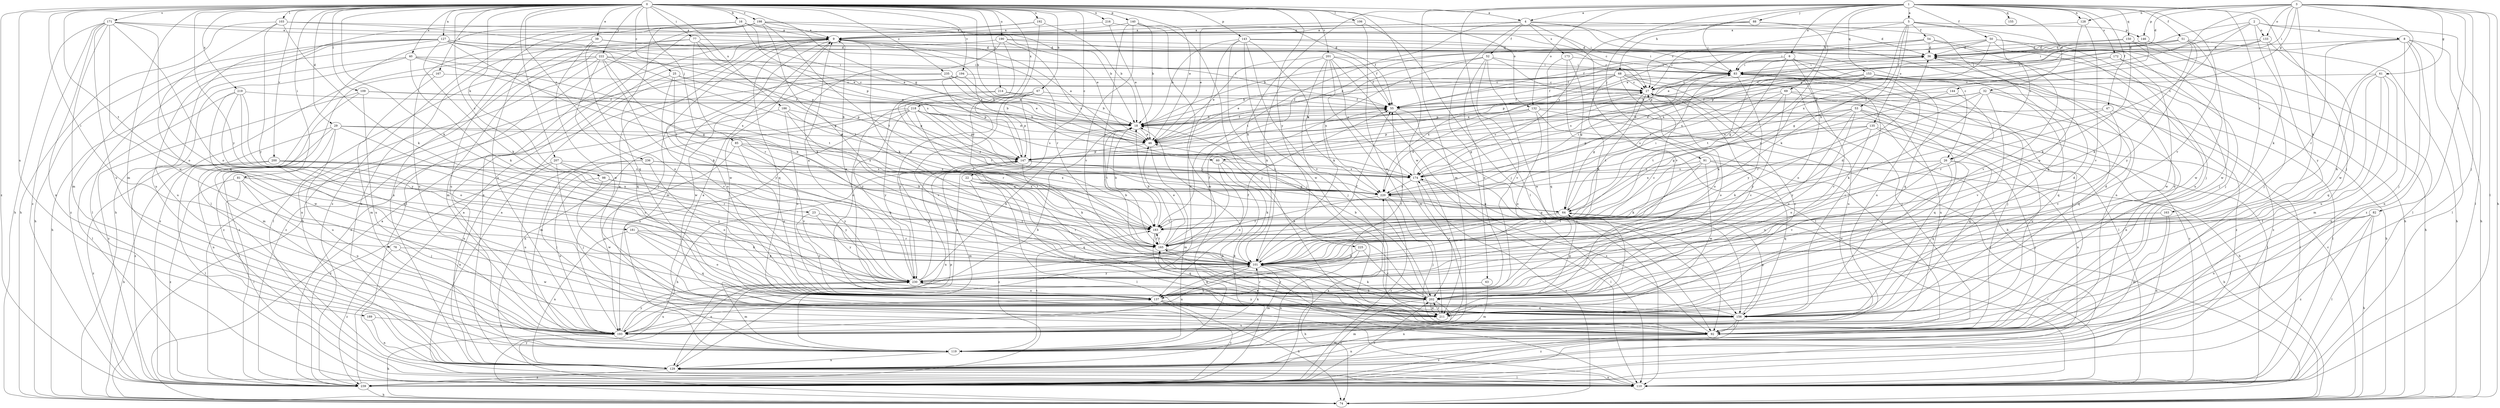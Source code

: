 strict digraph  {
0;
1;
2;
3;
4;
5;
6;
8;
9;
16;
18;
22;
23;
25;
26;
27;
29;
32;
36;
39;
40;
46;
47;
50;
51;
52;
53;
54;
55;
60;
61;
63;
64;
67;
68;
69;
74;
76;
77;
81;
82;
83;
85;
88;
91;
92;
98;
101;
103;
106;
109;
110;
119;
127;
128;
129;
132;
133;
135;
137;
140;
143;
144;
146;
147;
150;
153;
155;
156;
163;
165;
167;
171;
172;
173;
174;
181;
183;
186;
189;
190;
192;
193;
194;
198;
200;
201;
202;
207;
211;
214;
216;
218;
219;
220;
222;
225;
230;
235;
236;
239;
0 -> 4  [label=a];
0 -> 16  [label=b];
0 -> 18  [label=b];
0 -> 22  [label=c];
0 -> 23  [label=c];
0 -> 25  [label=c];
0 -> 29  [label=d];
0 -> 39  [label=e];
0 -> 40  [label=e];
0 -> 46  [label=e];
0 -> 60  [label=g];
0 -> 67  [label=h];
0 -> 76  [label=i];
0 -> 77  [label=i];
0 -> 81  [label=i];
0 -> 85  [label=j];
0 -> 98  [label=k];
0 -> 101  [label=k];
0 -> 103  [label=l];
0 -> 106  [label=l];
0 -> 109  [label=l];
0 -> 119  [label=m];
0 -> 127  [label=n];
0 -> 132  [label=o];
0 -> 140  [label=p];
0 -> 143  [label=p];
0 -> 167  [label=s];
0 -> 171  [label=s];
0 -> 181  [label=t];
0 -> 186  [label=u];
0 -> 189  [label=u];
0 -> 190  [label=u];
0 -> 192  [label=u];
0 -> 194  [label=v];
0 -> 198  [label=v];
0 -> 200  [label=v];
0 -> 201  [label=v];
0 -> 207  [label=w];
0 -> 211  [label=w];
0 -> 214  [label=x];
0 -> 216  [label=x];
0 -> 218  [label=x];
0 -> 219  [label=x];
0 -> 222  [label=y];
0 -> 225  [label=y];
0 -> 230  [label=y];
0 -> 235  [label=z];
0 -> 236  [label=z];
0 -> 239  [label=z];
1 -> 4  [label=a];
1 -> 5  [label=a];
1 -> 6  [label=a];
1 -> 32  [label=d];
1 -> 47  [label=f];
1 -> 50  [label=f];
1 -> 51  [label=f];
1 -> 68  [label=h];
1 -> 69  [label=h];
1 -> 88  [label=j];
1 -> 91  [label=j];
1 -> 92  [label=j];
1 -> 101  [label=k];
1 -> 110  [label=l];
1 -> 119  [label=m];
1 -> 128  [label=n];
1 -> 132  [label=o];
1 -> 150  [label=q];
1 -> 153  [label=q];
1 -> 155  [label=q];
1 -> 163  [label=r];
1 -> 172  [label=s];
1 -> 202  [label=v];
2 -> 8  [label=a];
2 -> 26  [label=c];
2 -> 46  [label=e];
2 -> 101  [label=k];
2 -> 110  [label=l];
2 -> 133  [label=o];
2 -> 220  [label=x];
3 -> 36  [label=d];
3 -> 60  [label=g];
3 -> 61  [label=g];
3 -> 74  [label=h];
3 -> 82  [label=i];
3 -> 83  [label=i];
3 -> 92  [label=j];
3 -> 101  [label=k];
3 -> 110  [label=l];
3 -> 128  [label=n];
3 -> 133  [label=o];
3 -> 144  [label=p];
3 -> 146  [label=p];
3 -> 165  [label=r];
4 -> 9  [label=a];
4 -> 26  [label=c];
4 -> 36  [label=d];
4 -> 46  [label=e];
4 -> 52  [label=f];
4 -> 63  [label=g];
4 -> 129  [label=n];
4 -> 173  [label=s];
4 -> 183  [label=t];
4 -> 202  [label=v];
5 -> 9  [label=a];
5 -> 26  [label=c];
5 -> 27  [label=c];
5 -> 53  [label=f];
5 -> 54  [label=f];
5 -> 92  [label=j];
5 -> 101  [label=k];
5 -> 135  [label=o];
5 -> 146  [label=p];
6 -> 55  [label=f];
6 -> 64  [label=g];
6 -> 83  [label=i];
6 -> 137  [label=o];
6 -> 156  [label=q];
6 -> 183  [label=t];
6 -> 193  [label=u];
8 -> 27  [label=c];
8 -> 36  [label=d];
8 -> 74  [label=h];
8 -> 92  [label=j];
8 -> 110  [label=l];
8 -> 129  [label=n];
8 -> 165  [label=r];
8 -> 239  [label=z];
9 -> 36  [label=d];
9 -> 74  [label=h];
9 -> 92  [label=j];
9 -> 101  [label=k];
9 -> 119  [label=m];
9 -> 156  [label=q];
9 -> 165  [label=r];
9 -> 211  [label=w];
16 -> 9  [label=a];
16 -> 27  [label=c];
16 -> 46  [label=e];
16 -> 74  [label=h];
16 -> 110  [label=l];
16 -> 147  [label=p];
16 -> 156  [label=q];
18 -> 46  [label=e];
18 -> 55  [label=f];
18 -> 183  [label=t];
22 -> 92  [label=j];
22 -> 110  [label=l];
22 -> 156  [label=q];
22 -> 202  [label=v];
22 -> 220  [label=x];
22 -> 239  [label=z];
23 -> 137  [label=o];
23 -> 165  [label=r];
23 -> 183  [label=t];
23 -> 230  [label=y];
25 -> 27  [label=c];
25 -> 147  [label=p];
25 -> 202  [label=v];
25 -> 230  [label=y];
25 -> 239  [label=z];
26 -> 92  [label=j];
26 -> 137  [label=o];
26 -> 156  [label=q];
26 -> 174  [label=s];
26 -> 202  [label=v];
26 -> 211  [label=w];
26 -> 220  [label=x];
27 -> 55  [label=f];
27 -> 64  [label=g];
27 -> 137  [label=o];
27 -> 183  [label=t];
29 -> 46  [label=e];
29 -> 110  [label=l];
29 -> 129  [label=n];
29 -> 137  [label=o];
29 -> 193  [label=u];
29 -> 220  [label=x];
29 -> 239  [label=z];
32 -> 46  [label=e];
32 -> 55  [label=f];
32 -> 101  [label=k];
32 -> 110  [label=l];
32 -> 156  [label=q];
32 -> 165  [label=r];
32 -> 202  [label=v];
36 -> 83  [label=i];
36 -> 147  [label=p];
39 -> 36  [label=d];
39 -> 55  [label=f];
39 -> 137  [label=o];
39 -> 193  [label=u];
39 -> 211  [label=w];
40 -> 64  [label=g];
40 -> 74  [label=h];
40 -> 83  [label=i];
40 -> 101  [label=k];
40 -> 193  [label=u];
40 -> 220  [label=x];
46 -> 9  [label=a];
46 -> 119  [label=m];
46 -> 147  [label=p];
47 -> 18  [label=b];
47 -> 110  [label=l];
47 -> 183  [label=t];
47 -> 202  [label=v];
50 -> 18  [label=b];
50 -> 36  [label=d];
50 -> 74  [label=h];
50 -> 83  [label=i];
50 -> 92  [label=j];
50 -> 193  [label=u];
50 -> 220  [label=x];
51 -> 18  [label=b];
51 -> 36  [label=d];
51 -> 46  [label=e];
51 -> 74  [label=h];
51 -> 101  [label=k];
51 -> 211  [label=w];
51 -> 230  [label=y];
52 -> 74  [label=h];
52 -> 83  [label=i];
52 -> 101  [label=k];
52 -> 137  [label=o];
52 -> 202  [label=v];
52 -> 211  [label=w];
52 -> 230  [label=y];
53 -> 18  [label=b];
53 -> 64  [label=g];
53 -> 110  [label=l];
53 -> 137  [label=o];
53 -> 156  [label=q];
53 -> 174  [label=s];
53 -> 193  [label=u];
53 -> 230  [label=y];
54 -> 27  [label=c];
54 -> 36  [label=d];
54 -> 46  [label=e];
54 -> 92  [label=j];
54 -> 147  [label=p];
54 -> 202  [label=v];
55 -> 18  [label=b];
55 -> 27  [label=c];
55 -> 92  [label=j];
55 -> 156  [label=q];
60 -> 101  [label=k];
60 -> 137  [label=o];
60 -> 174  [label=s];
60 -> 239  [label=z];
61 -> 27  [label=c];
61 -> 101  [label=k];
61 -> 119  [label=m];
61 -> 129  [label=n];
61 -> 156  [label=q];
61 -> 193  [label=u];
63 -> 119  [label=m];
63 -> 137  [label=o];
64 -> 83  [label=i];
64 -> 110  [label=l];
64 -> 183  [label=t];
67 -> 55  [label=f];
67 -> 129  [label=n];
67 -> 137  [label=o];
67 -> 147  [label=p];
67 -> 202  [label=v];
67 -> 230  [label=y];
68 -> 18  [label=b];
68 -> 27  [label=c];
68 -> 46  [label=e];
68 -> 55  [label=f];
68 -> 92  [label=j];
68 -> 101  [label=k];
68 -> 110  [label=l];
68 -> 137  [label=o];
68 -> 193  [label=u];
68 -> 220  [label=x];
69 -> 55  [label=f];
69 -> 129  [label=n];
69 -> 174  [label=s];
69 -> 183  [label=t];
69 -> 193  [label=u];
69 -> 230  [label=y];
74 -> 9  [label=a];
74 -> 27  [label=c];
74 -> 174  [label=s];
74 -> 230  [label=y];
76 -> 101  [label=k];
76 -> 211  [label=w];
76 -> 239  [label=z];
77 -> 36  [label=d];
77 -> 101  [label=k];
77 -> 129  [label=n];
77 -> 174  [label=s];
77 -> 183  [label=t];
77 -> 193  [label=u];
81 -> 92  [label=j];
81 -> 110  [label=l];
81 -> 193  [label=u];
81 -> 220  [label=x];
81 -> 239  [label=z];
82 -> 74  [label=h];
82 -> 92  [label=j];
82 -> 110  [label=l];
82 -> 183  [label=t];
82 -> 193  [label=u];
82 -> 239  [label=z];
83 -> 27  [label=c];
83 -> 92  [label=j];
83 -> 174  [label=s];
83 -> 202  [label=v];
83 -> 230  [label=y];
83 -> 239  [label=z];
85 -> 137  [label=o];
85 -> 147  [label=p];
85 -> 183  [label=t];
85 -> 193  [label=u];
85 -> 202  [label=v];
88 -> 9  [label=a];
88 -> 83  [label=i];
88 -> 156  [label=q];
88 -> 165  [label=r];
88 -> 174  [label=s];
91 -> 74  [label=h];
91 -> 101  [label=k];
91 -> 156  [label=q];
91 -> 174  [label=s];
91 -> 211  [label=w];
91 -> 230  [label=y];
92 -> 83  [label=i];
92 -> 119  [label=m];
92 -> 129  [label=n];
92 -> 165  [label=r];
92 -> 174  [label=s];
92 -> 239  [label=z];
98 -> 193  [label=u];
98 -> 211  [label=w];
98 -> 220  [label=x];
98 -> 230  [label=y];
101 -> 18  [label=b];
101 -> 27  [label=c];
101 -> 36  [label=d];
101 -> 55  [label=f];
101 -> 74  [label=h];
101 -> 119  [label=m];
101 -> 193  [label=u];
101 -> 230  [label=y];
103 -> 9  [label=a];
103 -> 46  [label=e];
103 -> 74  [label=h];
103 -> 101  [label=k];
103 -> 137  [label=o];
103 -> 230  [label=y];
106 -> 9  [label=a];
106 -> 92  [label=j];
106 -> 211  [label=w];
109 -> 18  [label=b];
109 -> 55  [label=f];
109 -> 119  [label=m];
109 -> 193  [label=u];
109 -> 239  [label=z];
110 -> 9  [label=a];
110 -> 18  [label=b];
110 -> 27  [label=c];
110 -> 129  [label=n];
119 -> 9  [label=a];
119 -> 129  [label=n];
119 -> 183  [label=t];
127 -> 27  [label=c];
127 -> 36  [label=d];
127 -> 64  [label=g];
127 -> 74  [label=h];
127 -> 101  [label=k];
127 -> 110  [label=l];
127 -> 147  [label=p];
127 -> 183  [label=t];
127 -> 193  [label=u];
127 -> 239  [label=z];
128 -> 9  [label=a];
128 -> 137  [label=o];
128 -> 202  [label=v];
129 -> 110  [label=l];
129 -> 147  [label=p];
129 -> 239  [label=z];
132 -> 18  [label=b];
132 -> 74  [label=h];
132 -> 92  [label=j];
132 -> 137  [label=o];
132 -> 147  [label=p];
132 -> 220  [label=x];
132 -> 239  [label=z];
133 -> 36  [label=d];
133 -> 83  [label=i];
133 -> 147  [label=p];
133 -> 211  [label=w];
133 -> 230  [label=y];
135 -> 46  [label=e];
135 -> 101  [label=k];
135 -> 129  [label=n];
135 -> 137  [label=o];
135 -> 147  [label=p];
135 -> 156  [label=q];
137 -> 55  [label=f];
137 -> 74  [label=h];
137 -> 101  [label=k];
137 -> 156  [label=q];
137 -> 193  [label=u];
137 -> 239  [label=z];
140 -> 9  [label=a];
140 -> 18  [label=b];
140 -> 92  [label=j];
140 -> 119  [label=m];
140 -> 165  [label=r];
140 -> 202  [label=v];
143 -> 18  [label=b];
143 -> 36  [label=d];
143 -> 83  [label=i];
143 -> 92  [label=j];
143 -> 193  [label=u];
143 -> 202  [label=v];
143 -> 211  [label=w];
143 -> 220  [label=x];
144 -> 55  [label=f];
144 -> 165  [label=r];
144 -> 220  [label=x];
146 -> 36  [label=d];
146 -> 64  [label=g];
146 -> 92  [label=j];
147 -> 9  [label=a];
147 -> 64  [label=g];
147 -> 74  [label=h];
147 -> 101  [label=k];
147 -> 119  [label=m];
147 -> 129  [label=n];
147 -> 174  [label=s];
150 -> 36  [label=d];
150 -> 55  [label=f];
150 -> 101  [label=k];
150 -> 110  [label=l];
150 -> 211  [label=w];
153 -> 18  [label=b];
153 -> 27  [label=c];
153 -> 74  [label=h];
153 -> 101  [label=k];
153 -> 147  [label=p];
153 -> 156  [label=q];
153 -> 239  [label=z];
156 -> 36  [label=d];
156 -> 64  [label=g];
156 -> 83  [label=i];
156 -> 92  [label=j];
156 -> 101  [label=k];
156 -> 119  [label=m];
156 -> 165  [label=r];
156 -> 193  [label=u];
156 -> 239  [label=z];
163 -> 119  [label=m];
163 -> 129  [label=n];
163 -> 165  [label=r];
163 -> 183  [label=t];
165 -> 18  [label=b];
165 -> 46  [label=e];
165 -> 55  [label=f];
165 -> 101  [label=k];
165 -> 183  [label=t];
167 -> 27  [label=c];
167 -> 119  [label=m];
167 -> 239  [label=z];
171 -> 9  [label=a];
171 -> 74  [label=h];
171 -> 83  [label=i];
171 -> 119  [label=m];
171 -> 129  [label=n];
171 -> 137  [label=o];
171 -> 156  [label=q];
171 -> 193  [label=u];
171 -> 211  [label=w];
171 -> 239  [label=z];
172 -> 74  [label=h];
172 -> 83  [label=i];
172 -> 211  [label=w];
172 -> 220  [label=x];
173 -> 64  [label=g];
173 -> 83  [label=i];
173 -> 110  [label=l];
173 -> 156  [label=q];
174 -> 27  [label=c];
174 -> 36  [label=d];
174 -> 110  [label=l];
174 -> 202  [label=v];
174 -> 220  [label=x];
181 -> 101  [label=k];
181 -> 129  [label=n];
181 -> 137  [label=o];
181 -> 156  [label=q];
181 -> 165  [label=r];
183 -> 18  [label=b];
183 -> 156  [label=q];
183 -> 165  [label=r];
186 -> 18  [label=b];
186 -> 101  [label=k];
186 -> 129  [label=n];
186 -> 137  [label=o];
186 -> 183  [label=t];
189 -> 129  [label=n];
189 -> 193  [label=u];
190 -> 36  [label=d];
190 -> 55  [label=f];
190 -> 64  [label=g];
190 -> 101  [label=k];
190 -> 119  [label=m];
190 -> 174  [label=s];
192 -> 9  [label=a];
192 -> 18  [label=b];
192 -> 129  [label=n];
192 -> 165  [label=r];
193 -> 9  [label=a];
193 -> 18  [label=b];
193 -> 74  [label=h];
193 -> 101  [label=k];
193 -> 137  [label=o];
193 -> 230  [label=y];
194 -> 18  [label=b];
194 -> 27  [label=c];
194 -> 147  [label=p];
194 -> 211  [label=w];
194 -> 239  [label=z];
198 -> 9  [label=a];
198 -> 18  [label=b];
198 -> 46  [label=e];
198 -> 110  [label=l];
198 -> 129  [label=n];
198 -> 165  [label=r];
198 -> 183  [label=t];
198 -> 193  [label=u];
198 -> 239  [label=z];
200 -> 74  [label=h];
200 -> 110  [label=l];
200 -> 165  [label=r];
200 -> 174  [label=s];
200 -> 230  [label=y];
200 -> 239  [label=z];
201 -> 46  [label=e];
201 -> 55  [label=f];
201 -> 83  [label=i];
201 -> 92  [label=j];
201 -> 101  [label=k];
201 -> 110  [label=l];
201 -> 119  [label=m];
201 -> 174  [label=s];
201 -> 220  [label=x];
202 -> 9  [label=a];
202 -> 18  [label=b];
202 -> 27  [label=c];
202 -> 36  [label=d];
202 -> 46  [label=e];
202 -> 64  [label=g];
202 -> 101  [label=k];
202 -> 129  [label=n];
202 -> 211  [label=w];
202 -> 239  [label=z];
207 -> 92  [label=j];
207 -> 101  [label=k];
207 -> 129  [label=n];
207 -> 174  [label=s];
207 -> 230  [label=y];
207 -> 239  [label=z];
211 -> 27  [label=c];
211 -> 36  [label=d];
211 -> 165  [label=r];
211 -> 202  [label=v];
211 -> 230  [label=y];
214 -> 18  [label=b];
214 -> 55  [label=f];
214 -> 183  [label=t];
214 -> 230  [label=y];
216 -> 9  [label=a];
216 -> 46  [label=e];
216 -> 55  [label=f];
218 -> 18  [label=b];
218 -> 46  [label=e];
218 -> 119  [label=m];
218 -> 129  [label=n];
218 -> 147  [label=p];
218 -> 165  [label=r];
218 -> 174  [label=s];
218 -> 193  [label=u];
218 -> 220  [label=x];
218 -> 230  [label=y];
219 -> 55  [label=f];
219 -> 110  [label=l];
219 -> 137  [label=o];
219 -> 156  [label=q];
219 -> 211  [label=w];
219 -> 230  [label=y];
220 -> 64  [label=g];
220 -> 83  [label=i];
220 -> 92  [label=j];
220 -> 165  [label=r];
220 -> 239  [label=z];
222 -> 46  [label=e];
222 -> 83  [label=i];
222 -> 101  [label=k];
222 -> 110  [label=l];
222 -> 129  [label=n];
222 -> 156  [label=q];
222 -> 165  [label=r];
222 -> 183  [label=t];
222 -> 239  [label=z];
225 -> 101  [label=k];
225 -> 129  [label=n];
225 -> 202  [label=v];
230 -> 9  [label=a];
230 -> 18  [label=b];
230 -> 55  [label=f];
230 -> 119  [label=m];
230 -> 137  [label=o];
230 -> 147  [label=p];
230 -> 202  [label=v];
235 -> 18  [label=b];
235 -> 27  [label=c];
235 -> 46  [label=e];
235 -> 137  [label=o];
235 -> 239  [label=z];
236 -> 92  [label=j];
236 -> 137  [label=o];
236 -> 174  [label=s];
236 -> 193  [label=u];
236 -> 220  [label=x];
239 -> 9  [label=a];
239 -> 74  [label=h];
239 -> 202  [label=v];
239 -> 220  [label=x];
}
